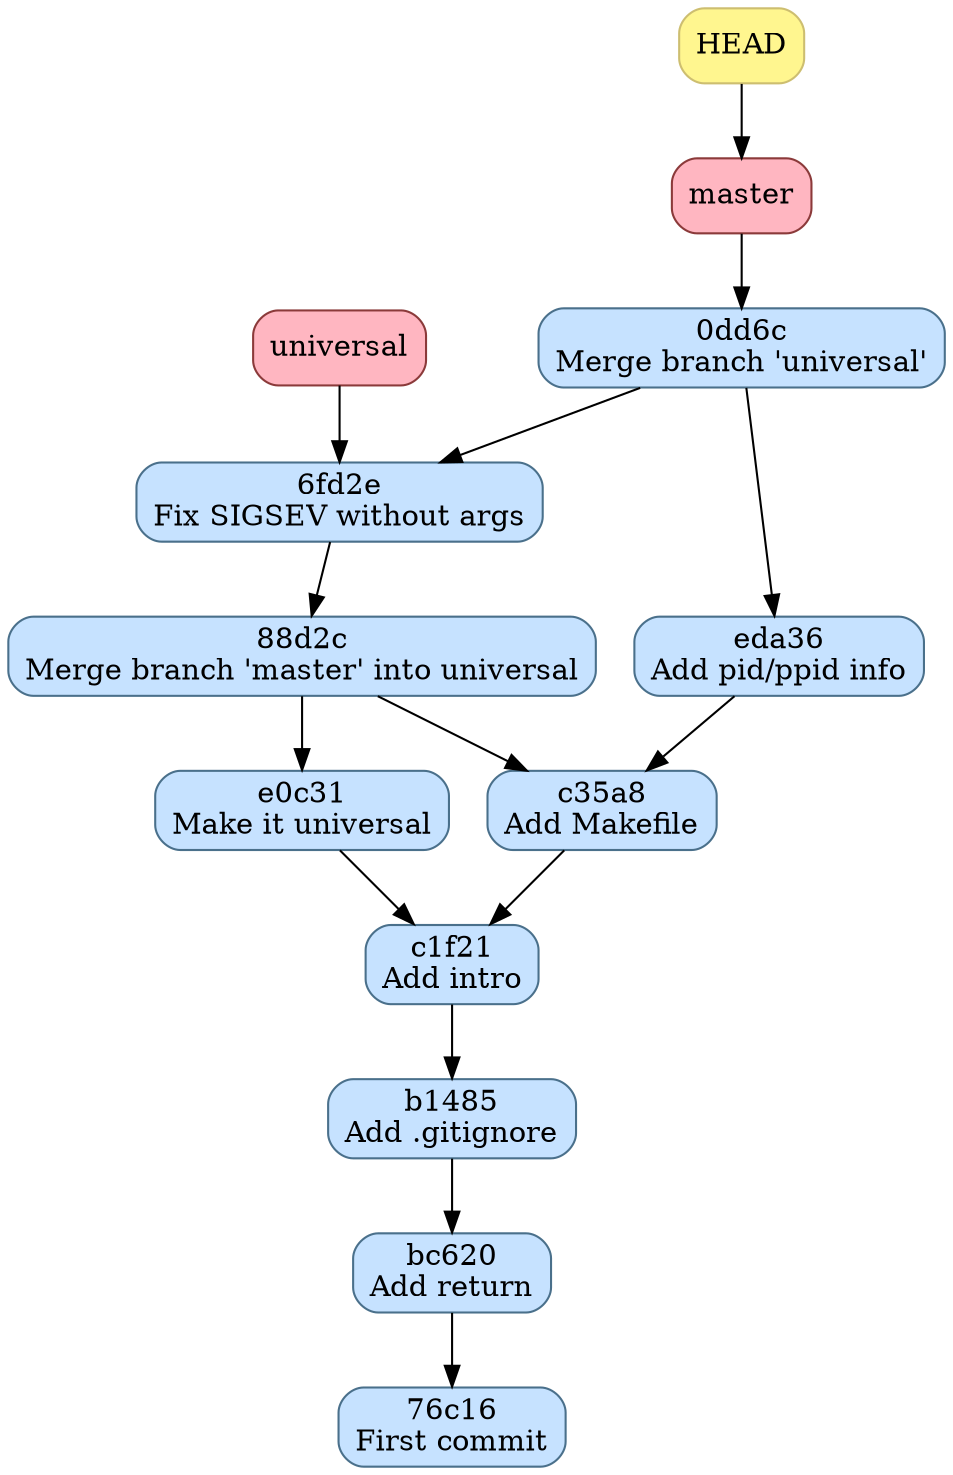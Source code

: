 digraph "git history" {
  "master" [shape="box",style="rounded,filled",color="indianred4", fillcolor="lightpink", label="master"];
  "master" -> "0dd6c";
  "universal" [shape="box",style="rounded,filled",color="indianred4", fillcolor="lightpink", label="universal"];
  "universal" -> "6fd2e";
  "HEAD" [shape="box",style="rounded,filled",color="lightgoldenrod3", fillcolor="khaki1", label="HEAD"];
  "HEAD" -> "master";
  "0dd6c" [shape="box",style="rounded,filled",color="skyblue4", fillcolor="slategray1", label="0dd6c\nMerge branch 'universal'"];
  "0dd6c" -> "eda36";
  "0dd6c" -> "6fd2e";
  "6fd2e" [shape="box",style="rounded,filled",color="skyblue4", fillcolor="slategray1", label="6fd2e\nFix SIGSEV without args"];
  "6fd2e" -> "88d2c";
  "eda36" [shape="box",style="rounded,filled",color="skyblue4", fillcolor="slategray1", label="eda36\nAdd pid/ppid info"];
  "eda36" -> "c35a8";
  "88d2c" [shape="box",style="rounded,filled",color="skyblue4", fillcolor="slategray1", label="88d2c\nMerge branch 'master' into universal"];
  "88d2c" -> "e0c31";
  "88d2c" -> "c35a8";
  "c35a8" [shape="box",style="rounded,filled",color="skyblue4", fillcolor="slategray1", label="c35a8\nAdd Makefile"];
  "c35a8" -> "c1f21";
  "e0c31" [shape="box",style="rounded,filled",color="skyblue4", fillcolor="slategray1", label="e0c31\nMake it universal"];
  "e0c31" -> "c1f21";
  "c1f21" [shape="box",style="rounded,filled",color="skyblue4", fillcolor="slategray1", label="c1f21\nAdd intro"];
  "c1f21" -> "b1485";
  "b1485" [shape="box",style="rounded,filled",color="skyblue4", fillcolor="slategray1", label="b1485\nAdd .gitignore"];
  "b1485" -> "bc620";
  "bc620" [shape="box",style="rounded,filled",color="skyblue4", fillcolor="slategray1", label="bc620\nAdd return"];
  "bc620" -> "76c16";
  "76c16" [shape="box",style="rounded,filled",color="skyblue4", fillcolor="slategray1", label="76c16\nFirst commit"];
}
